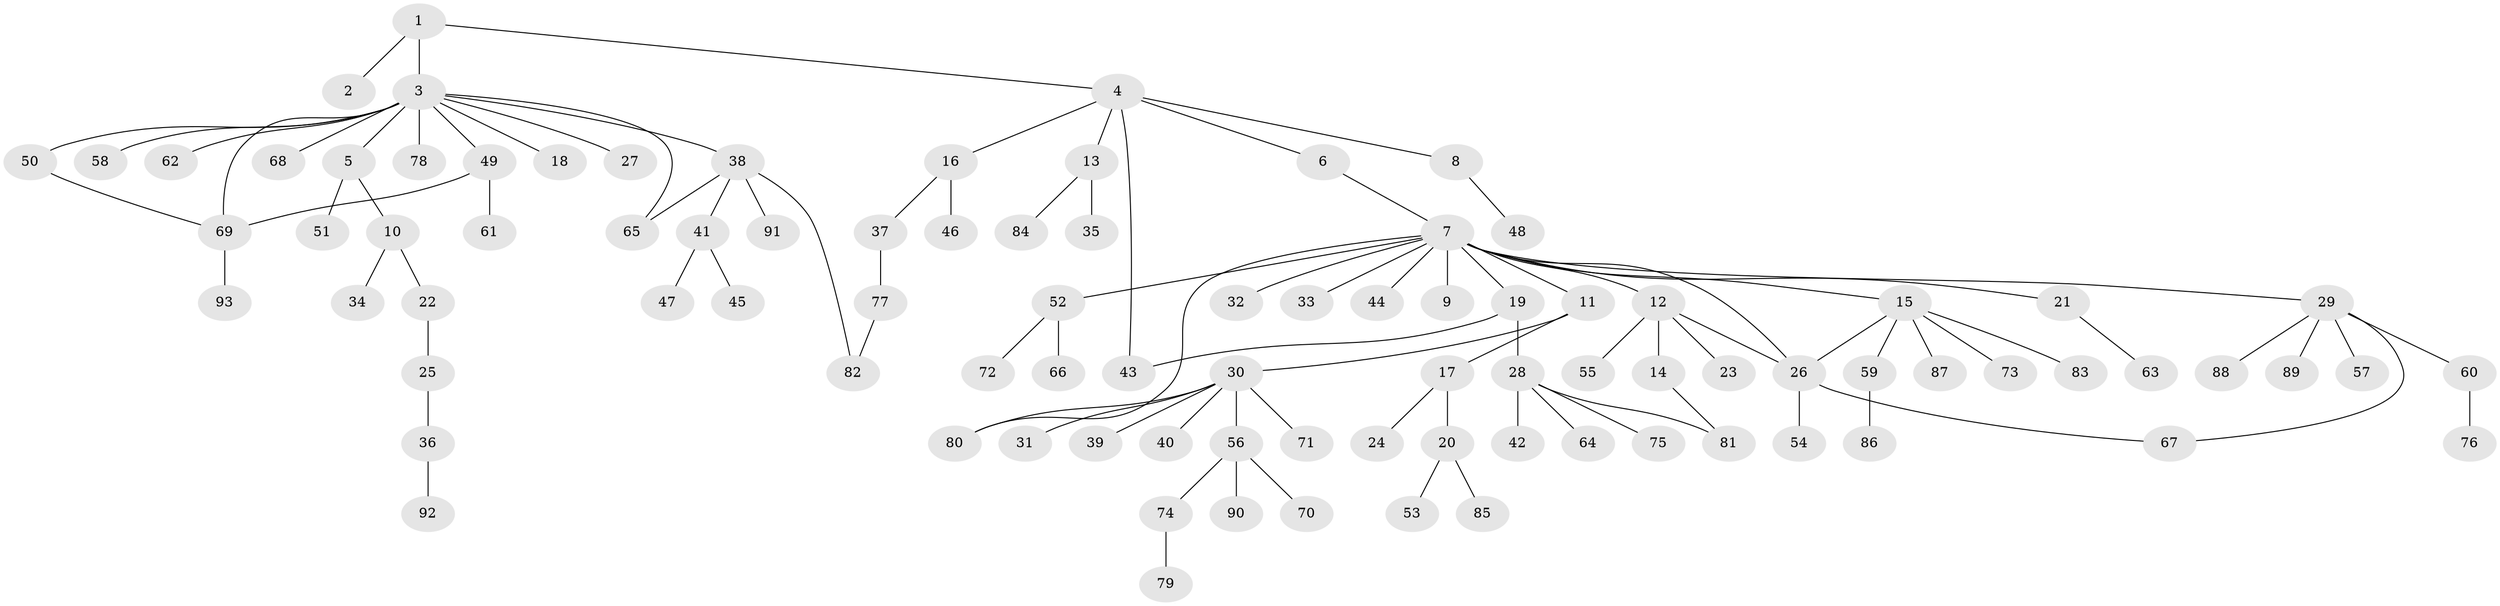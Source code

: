 // Generated by graph-tools (version 1.1) at 2025/26/03/09/25 03:26:09]
// undirected, 93 vertices, 102 edges
graph export_dot {
graph [start="1"]
  node [color=gray90,style=filled];
  1;
  2;
  3;
  4;
  5;
  6;
  7;
  8;
  9;
  10;
  11;
  12;
  13;
  14;
  15;
  16;
  17;
  18;
  19;
  20;
  21;
  22;
  23;
  24;
  25;
  26;
  27;
  28;
  29;
  30;
  31;
  32;
  33;
  34;
  35;
  36;
  37;
  38;
  39;
  40;
  41;
  42;
  43;
  44;
  45;
  46;
  47;
  48;
  49;
  50;
  51;
  52;
  53;
  54;
  55;
  56;
  57;
  58;
  59;
  60;
  61;
  62;
  63;
  64;
  65;
  66;
  67;
  68;
  69;
  70;
  71;
  72;
  73;
  74;
  75;
  76;
  77;
  78;
  79;
  80;
  81;
  82;
  83;
  84;
  85;
  86;
  87;
  88;
  89;
  90;
  91;
  92;
  93;
  1 -- 2;
  1 -- 3;
  1 -- 4;
  3 -- 5;
  3 -- 18;
  3 -- 27;
  3 -- 38;
  3 -- 49;
  3 -- 50;
  3 -- 58;
  3 -- 62;
  3 -- 65;
  3 -- 68;
  3 -- 69;
  3 -- 78;
  4 -- 6;
  4 -- 8;
  4 -- 13;
  4 -- 16;
  4 -- 43;
  5 -- 10;
  5 -- 51;
  6 -- 7;
  7 -- 9;
  7 -- 11;
  7 -- 12;
  7 -- 15;
  7 -- 19;
  7 -- 21;
  7 -- 26;
  7 -- 29;
  7 -- 32;
  7 -- 33;
  7 -- 44;
  7 -- 52;
  7 -- 80;
  8 -- 48;
  10 -- 22;
  10 -- 34;
  11 -- 17;
  11 -- 30;
  12 -- 14;
  12 -- 23;
  12 -- 26;
  12 -- 55;
  13 -- 35;
  13 -- 84;
  14 -- 81;
  15 -- 26;
  15 -- 59;
  15 -- 73;
  15 -- 83;
  15 -- 87;
  16 -- 37;
  16 -- 46;
  17 -- 20;
  17 -- 24;
  19 -- 28;
  19 -- 43;
  20 -- 53;
  20 -- 85;
  21 -- 63;
  22 -- 25;
  25 -- 36;
  26 -- 54;
  26 -- 67;
  28 -- 42;
  28 -- 64;
  28 -- 75;
  28 -- 81;
  29 -- 57;
  29 -- 60;
  29 -- 67;
  29 -- 88;
  29 -- 89;
  30 -- 31;
  30 -- 39;
  30 -- 40;
  30 -- 56;
  30 -- 71;
  30 -- 80;
  36 -- 92;
  37 -- 77;
  38 -- 41;
  38 -- 65;
  38 -- 82;
  38 -- 91;
  41 -- 45;
  41 -- 47;
  49 -- 61;
  49 -- 69;
  50 -- 69;
  52 -- 66;
  52 -- 72;
  56 -- 70;
  56 -- 74;
  56 -- 90;
  59 -- 86;
  60 -- 76;
  69 -- 93;
  74 -- 79;
  77 -- 82;
}
